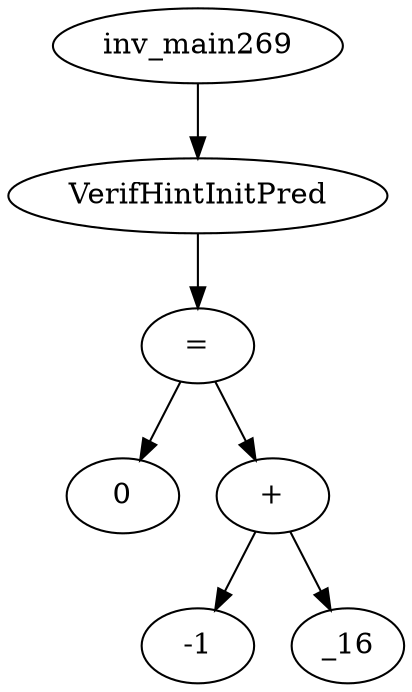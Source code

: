 digraph dag {
0 [label="inv_main269"];
1 [label="VerifHintInitPred"];
2 [label="="];
3 [label="0"];
4 [label="+"];
5 [label="-1"];
6 [label="_16"];
0->1
1->2
2->4
2 -> 3
4->6
4 -> 5
}
